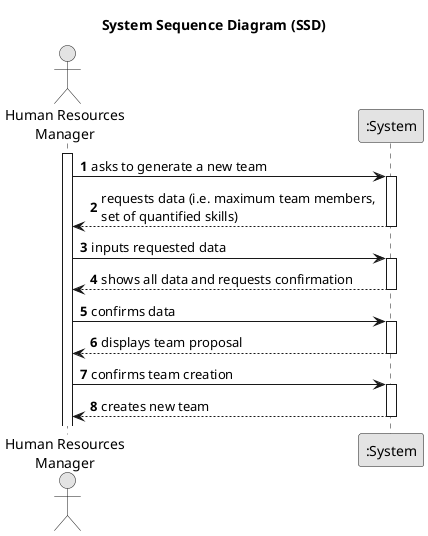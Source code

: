 @startuml
skinparam monochrome true
skinparam packageStyle rectangle
skinparam shadowing false

title System Sequence Diagram (SSD)

autonumber

actor "Human Resources\nManager" as Employee
participant ":System" as System

activate Employee

    Employee -> System : asks to generate a new team
    activate System

        System --> Employee : requests data (i.e. maximum team members, \nset of quantified skills)
    deactivate System

    Employee -> System : inputs requested data
    activate System

        System --> Employee : shows all data and requests confirmation
    deactivate System

    Employee -> System : confirms data
    activate System

        System --> Employee : displays team proposal
    deactivate System
    Employee -> System : confirms team creation
        activate System

            System --> Employee : creates new team
        deactivate System

@enduml